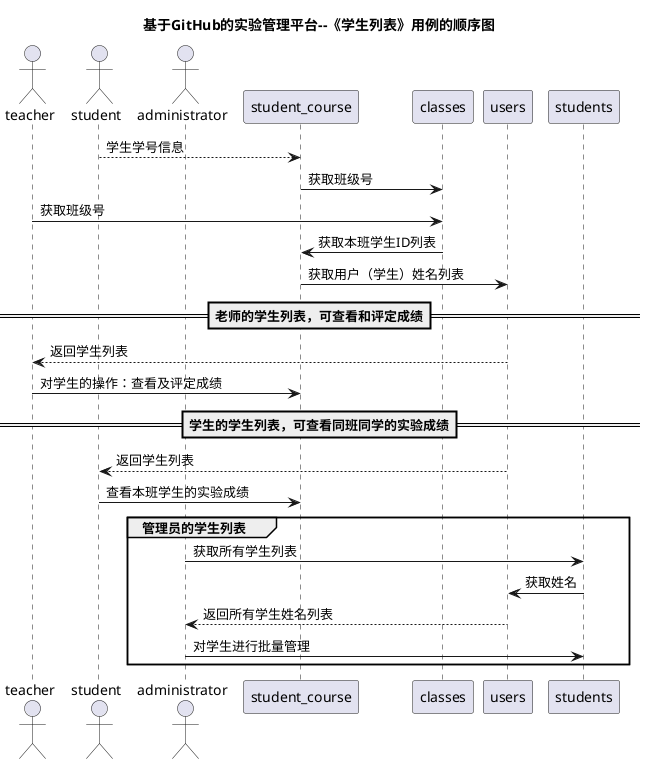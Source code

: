 @startuml
title 基于GitHub的实验管理平台--《学生列表》用例的顺序图
actor teacher
actor student
actor administrator
student --> student_course:学生学号信息
student_course -> classes:获取班级号
teacher -> classes: 获取班级号
classes -> student_course:获取本班学生ID列表
student_course -> users:获取用户（学生）姓名列表
==老师的学生列表，可查看和评定成绩==
users --> teacher:返回学生列表
teacher -> student_course:对学生的操作：查看及评定成绩
==学生的学生列表，可查看同班同学的实验成绩==
users --> student:返回学生列表
student -> student_course:查看本班学生的实验成绩

group 管理员的学生列表
administrator -> students:获取所有学生列表
students -> users:获取姓名
users --> administrator:返回所有学生姓名列表
administrator -> students:对学生进行批量管理
end
@enduml